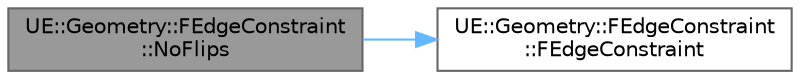 digraph "UE::Geometry::FEdgeConstraint::NoFlips"
{
 // INTERACTIVE_SVG=YES
 // LATEX_PDF_SIZE
  bgcolor="transparent";
  edge [fontname=Helvetica,fontsize=10,labelfontname=Helvetica,labelfontsize=10];
  node [fontname=Helvetica,fontsize=10,shape=box,height=0.2,width=0.4];
  rankdir="LR";
  Node1 [id="Node000001",label="UE::Geometry::FEdgeConstraint\l::NoFlips",height=0.2,width=0.4,color="gray40", fillcolor="grey60", style="filled", fontcolor="black",tooltip=" "];
  Node1 -> Node2 [id="edge1_Node000001_Node000002",color="steelblue1",style="solid",tooltip=" "];
  Node2 [id="Node000002",label="UE::Geometry::FEdgeConstraint\l::FEdgeConstraint",height=0.2,width=0.4,color="grey40", fillcolor="white", style="filled",URL="$d7/d99/structUE_1_1Geometry_1_1FEdgeConstraint.html#a4febfd93b68d20e6ba12a54e7f9d52c5",tooltip=" "];
}
